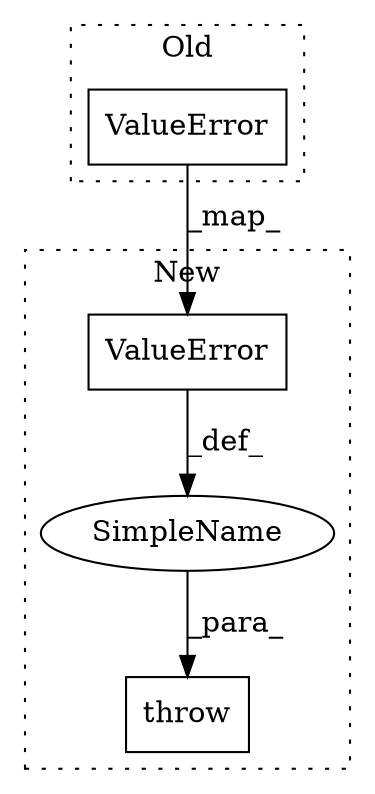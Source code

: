 digraph G {
subgraph cluster0 {
1 [label="ValueError" a="32" s="2428,2569" l="11,2" shape="box"];
label = "Old";
style="dotted";
}
subgraph cluster1 {
2 [label="ValueError" a="32" s="2440,2581" l="11,2" shape="box"];
3 [label="SimpleName" a="42" s="" l="" shape="ellipse"];
4 [label="throw" a="53" s="2434" l="6" shape="box"];
label = "New";
style="dotted";
}
1 -> 2 [label="_map_"];
2 -> 3 [label="_def_"];
3 -> 4 [label="_para_"];
}